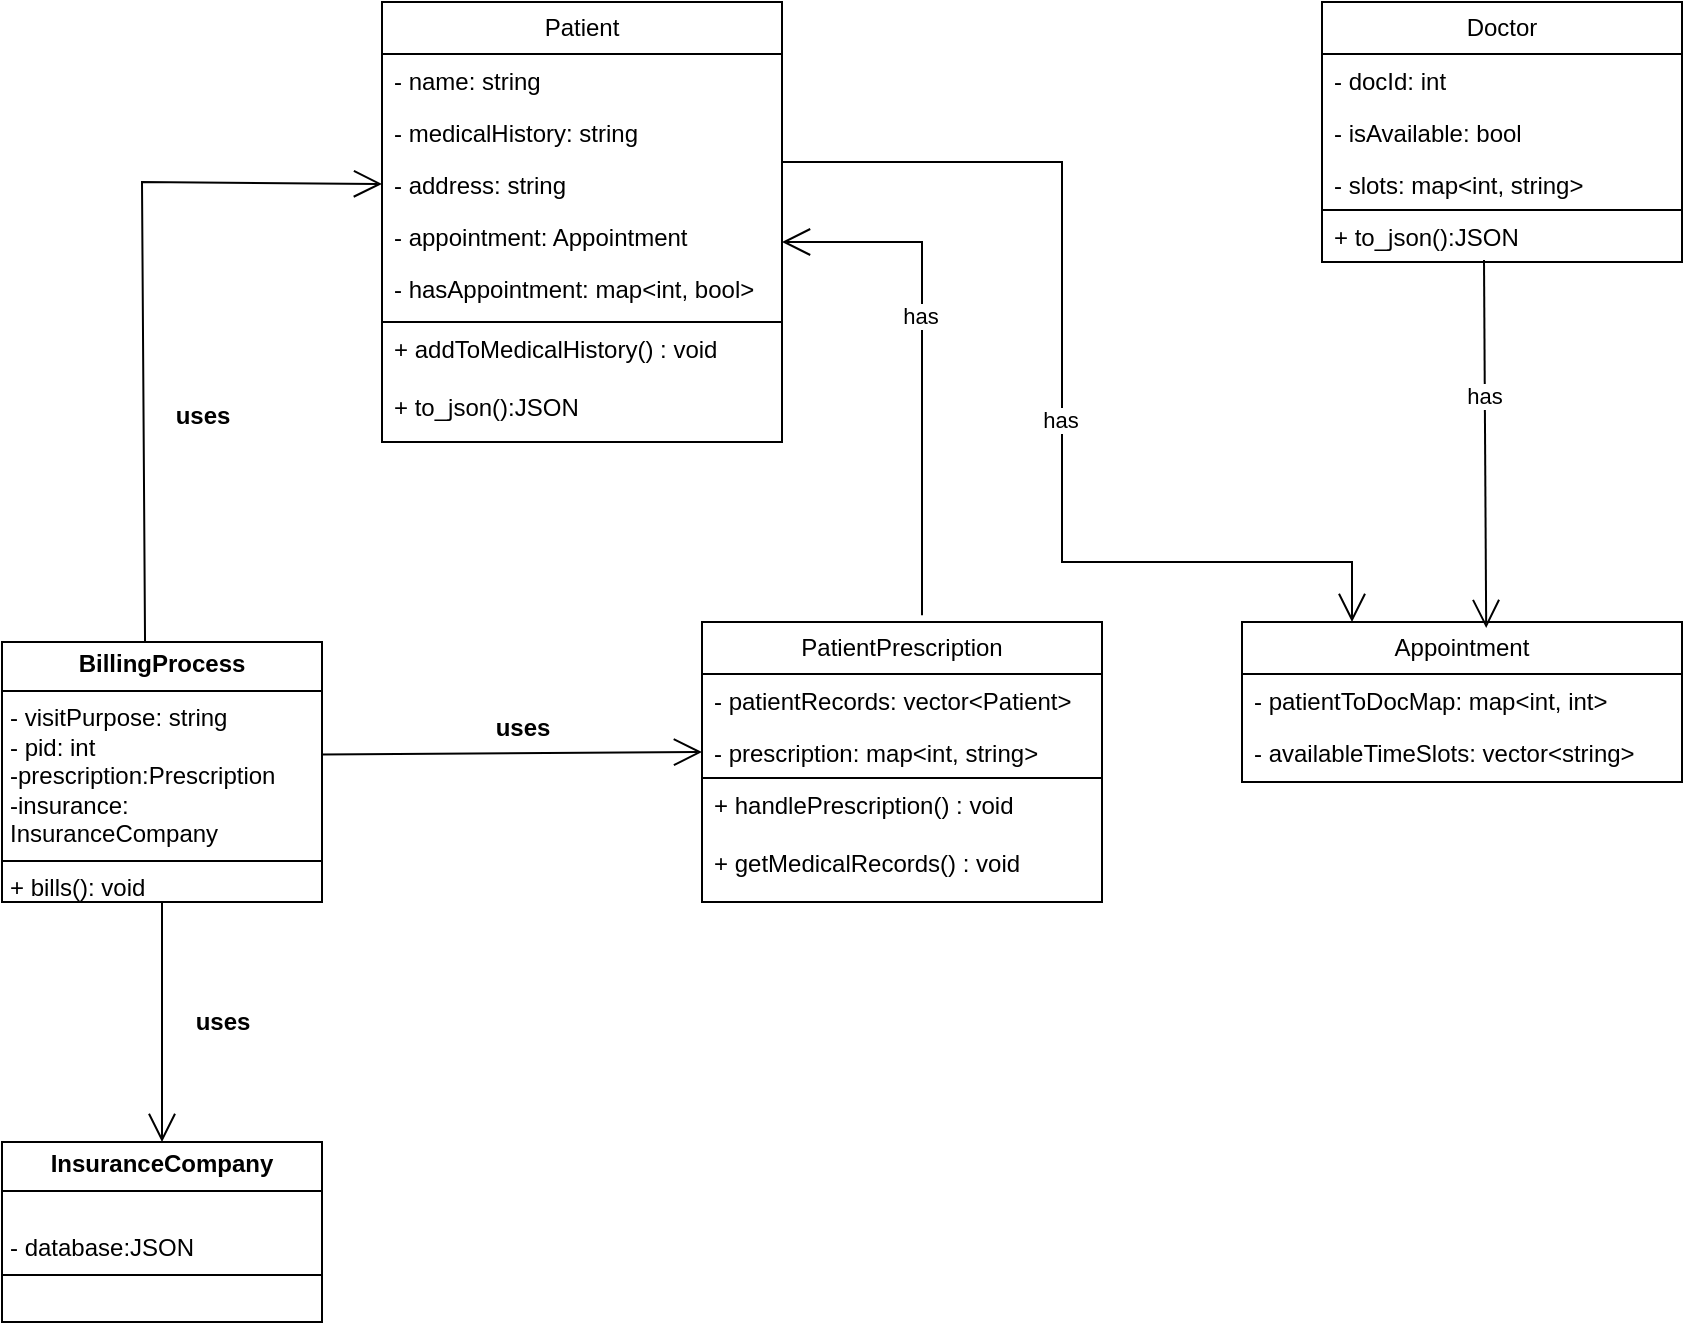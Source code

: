 <mxfile version="26.0.6" pages="3">
  <diagram name="Page-1" id="ZNGoWfoxRh6hzz2kLMLL">
    <mxGraphModel dx="2035" dy="764" grid="1" gridSize="10" guides="1" tooltips="1" connect="1" arrows="1" fold="1" page="1" pageScale="1" pageWidth="850" pageHeight="1100" math="0" shadow="0">
      <root>
        <mxCell id="0" />
        <mxCell id="1" parent="0" />
        <mxCell id="oqSm1qBfENjSBjhbsqZM-37" value="Patient" style="swimlane;fontStyle=0;childLayout=stackLayout;horizontal=1;startSize=26;fillColor=none;horizontalStack=0;resizeParent=1;resizeParentMax=0;resizeLast=0;collapsible=1;marginBottom=0;whiteSpace=wrap;html=1;swimlaneLine=1;" parent="1" vertex="1">
          <mxGeometry x="130" y="40" width="200" height="220" as="geometry" />
        </mxCell>
        <mxCell id="oqSm1qBfENjSBjhbsqZM-38" value="- name: string" style="text;strokeColor=none;fillColor=none;align=left;verticalAlign=top;spacingLeft=4;spacingRight=4;overflow=hidden;rotatable=0;points=[[0,0.5],[1,0.5]];portConstraint=eastwest;whiteSpace=wrap;html=1;" parent="oqSm1qBfENjSBjhbsqZM-37" vertex="1">
          <mxGeometry y="26" width="200" height="26" as="geometry" />
        </mxCell>
        <mxCell id="oqSm1qBfENjSBjhbsqZM-39" value="- medicalHistory: string " style="text;strokeColor=none;fillColor=none;align=left;verticalAlign=top;spacingLeft=4;spacingRight=4;overflow=hidden;rotatable=0;points=[[0,0.5],[1,0.5]];portConstraint=eastwest;whiteSpace=wrap;html=1;" parent="oqSm1qBfENjSBjhbsqZM-37" vertex="1">
          <mxGeometry y="52" width="200" height="26" as="geometry" />
        </mxCell>
        <mxCell id="oqSm1qBfENjSBjhbsqZM-40" value="- address: string" style="text;strokeColor=none;fillColor=none;align=left;verticalAlign=top;spacingLeft=4;spacingRight=4;overflow=hidden;rotatable=0;points=[[0,0.5],[1,0.5]];portConstraint=eastwest;whiteSpace=wrap;html=1;" parent="oqSm1qBfENjSBjhbsqZM-37" vertex="1">
          <mxGeometry y="78" width="200" height="26" as="geometry" />
        </mxCell>
        <mxCell id="oqSm1qBfENjSBjhbsqZM-41" value="- appointment: Appointment" style="text;strokeColor=none;fillColor=none;align=left;verticalAlign=top;spacingLeft=4;spacingRight=4;overflow=hidden;rotatable=0;points=[[0,0.5],[1,0.5]];portConstraint=eastwest;whiteSpace=wrap;html=1;" parent="oqSm1qBfENjSBjhbsqZM-37" vertex="1">
          <mxGeometry y="104" width="200" height="26" as="geometry" />
        </mxCell>
        <mxCell id="oqSm1qBfENjSBjhbsqZM-42" value="- hasAppointment: map&amp;lt;int, bool&amp;gt;" style="text;strokeColor=none;fillColor=none;align=left;verticalAlign=top;spacingLeft=4;spacingRight=4;overflow=hidden;rotatable=0;points=[[0,0.5],[1,0.5]];portConstraint=eastwest;whiteSpace=wrap;html=1;" parent="oqSm1qBfENjSBjhbsqZM-37" vertex="1">
          <mxGeometry y="130" width="200" height="30" as="geometry" />
        </mxCell>
        <mxCell id="oqSm1qBfENjSBjhbsqZM-44" value="&lt;div&gt;+ addToMedicalHistory() : void&lt;/div&gt;&lt;div&gt;&lt;br&gt;&lt;/div&gt;&lt;div&gt;+ to_json():JSON &lt;/div&gt;" style="text;align=left;verticalAlign=top;spacingLeft=4;spacingRight=4;overflow=hidden;rotatable=0;points=[[0,0.5],[1,0.5]];portConstraint=eastwest;whiteSpace=wrap;html=1;glass=0;rounded=0;strokeColor=default;shadow=0;perimeterSpacing=10;strokeWidth=1;" parent="oqSm1qBfENjSBjhbsqZM-37" vertex="1">
          <mxGeometry y="160" width="200" height="60" as="geometry" />
        </mxCell>
        <mxCell id="oqSm1qBfENjSBjhbsqZM-54" value="Doctor" style="swimlane;fontStyle=0;childLayout=stackLayout;horizontal=1;startSize=26;fillColor=none;horizontalStack=0;resizeParent=1;resizeParentMax=0;resizeLast=0;collapsible=1;marginBottom=0;whiteSpace=wrap;html=1;" parent="1" vertex="1">
          <mxGeometry x="600" y="40" width="180" height="130" as="geometry" />
        </mxCell>
        <mxCell id="oqSm1qBfENjSBjhbsqZM-55" value="- docId: int " style="text;strokeColor=none;fillColor=none;align=left;verticalAlign=top;spacingLeft=4;spacingRight=4;overflow=hidden;rotatable=0;points=[[0,0.5],[1,0.5]];portConstraint=eastwest;whiteSpace=wrap;html=1;" parent="oqSm1qBfENjSBjhbsqZM-54" vertex="1">
          <mxGeometry y="26" width="180" height="26" as="geometry" />
        </mxCell>
        <mxCell id="oqSm1qBfENjSBjhbsqZM-56" value="- isAvailable: bool" style="text;strokeColor=none;fillColor=none;align=left;verticalAlign=top;spacingLeft=4;spacingRight=4;overflow=hidden;rotatable=0;points=[[0,0.5],[1,0.5]];portConstraint=eastwest;whiteSpace=wrap;html=1;" parent="oqSm1qBfENjSBjhbsqZM-54" vertex="1">
          <mxGeometry y="52" width="180" height="26" as="geometry" />
        </mxCell>
        <mxCell id="oqSm1qBfENjSBjhbsqZM-58" value="- slots: map&amp;lt;int, string&amp;gt;" style="text;strokeColor=none;fillColor=none;align=left;verticalAlign=top;spacingLeft=4;spacingRight=4;overflow=hidden;rotatable=0;points=[[0,0.5],[1,0.5]];portConstraint=eastwest;whiteSpace=wrap;html=1;" parent="oqSm1qBfENjSBjhbsqZM-54" vertex="1">
          <mxGeometry y="78" width="180" height="26" as="geometry" />
        </mxCell>
        <mxCell id="oqSm1qBfENjSBjhbsqZM-57" value="+ to_json():JSON" style="text;strokeColor=default;fillColor=none;align=left;verticalAlign=top;spacingLeft=4;spacingRight=4;overflow=hidden;rotatable=0;points=[[0,0.5],[1,0.5]];portConstraint=eastwest;whiteSpace=wrap;html=1;" parent="oqSm1qBfENjSBjhbsqZM-54" vertex="1">
          <mxGeometry y="104" width="180" height="26" as="geometry" />
        </mxCell>
        <mxCell id="oqSm1qBfENjSBjhbsqZM-60" value="Appointment" style="swimlane;fontStyle=0;childLayout=stackLayout;horizontal=1;startSize=26;fillColor=none;horizontalStack=0;resizeParent=1;resizeParentMax=0;resizeLast=0;collapsible=1;marginBottom=0;whiteSpace=wrap;html=1;" parent="1" vertex="1">
          <mxGeometry x="560" y="350" width="220" height="80" as="geometry" />
        </mxCell>
        <mxCell id="oqSm1qBfENjSBjhbsqZM-61" value="- patientToDocMap: map&amp;lt;int, int&amp;gt;" style="text;strokeColor=none;fillColor=none;align=left;verticalAlign=top;spacingLeft=4;spacingRight=4;overflow=hidden;rotatable=0;points=[[0,0.5],[1,0.5]];portConstraint=eastwest;whiteSpace=wrap;html=1;" parent="oqSm1qBfENjSBjhbsqZM-60" vertex="1">
          <mxGeometry y="26" width="220" height="26" as="geometry" />
        </mxCell>
        <mxCell id="oqSm1qBfENjSBjhbsqZM-62" value="- availableTimeSlots: vector&amp;lt;string&amp;gt; " style="text;strokeColor=none;fillColor=none;align=left;verticalAlign=top;spacingLeft=4;spacingRight=4;overflow=hidden;rotatable=0;points=[[0,0.5],[1,0.5]];portConstraint=eastwest;whiteSpace=wrap;html=1;" parent="oqSm1qBfENjSBjhbsqZM-60" vertex="1">
          <mxGeometry y="52" width="220" height="28" as="geometry" />
        </mxCell>
        <mxCell id="oqSm1qBfENjSBjhbsqZM-66" value="PatientPrescription" style="swimlane;fontStyle=0;childLayout=stackLayout;horizontal=1;startSize=26;fillColor=none;horizontalStack=0;resizeParent=1;resizeParentMax=0;resizeLast=0;collapsible=1;marginBottom=0;whiteSpace=wrap;html=1;" parent="1" vertex="1">
          <mxGeometry x="290" y="350" width="200" height="140" as="geometry" />
        </mxCell>
        <mxCell id="oqSm1qBfENjSBjhbsqZM-67" value="- patientRecords: vector&amp;lt;Patient&amp;gt;" style="text;strokeColor=none;fillColor=none;align=left;verticalAlign=top;spacingLeft=4;spacingRight=4;overflow=hidden;rotatable=0;points=[[0,0.5],[1,0.5]];portConstraint=eastwest;whiteSpace=wrap;html=1;" parent="oqSm1qBfENjSBjhbsqZM-66" vertex="1">
          <mxGeometry y="26" width="200" height="26" as="geometry" />
        </mxCell>
        <mxCell id="oqSm1qBfENjSBjhbsqZM-68" value="- prescription: map&amp;lt;int, string&amp;gt; " style="text;strokeColor=none;fillColor=none;align=left;verticalAlign=top;spacingLeft=4;spacingRight=4;overflow=hidden;rotatable=0;points=[[0,0.5],[1,0.5]];portConstraint=eastwest;whiteSpace=wrap;html=1;gradientColor=none;" parent="oqSm1qBfENjSBjhbsqZM-66" vertex="1">
          <mxGeometry y="52" width="200" height="26" as="geometry" />
        </mxCell>
        <mxCell id="oqSm1qBfENjSBjhbsqZM-69" value="&lt;div&gt;+ handlePrescription() : void&lt;/div&gt;&lt;div&gt;&lt;br&gt;&lt;/div&gt;&lt;div&gt;+ getMedicalRecords() : void&lt;/div&gt;" style="text;strokeColor=default;fillColor=none;align=left;verticalAlign=top;spacingLeft=4;spacingRight=4;overflow=hidden;rotatable=0;points=[[0,0.5],[1,0.5]];portConstraint=eastwest;whiteSpace=wrap;html=1;perimeterSpacing=0;" parent="oqSm1qBfENjSBjhbsqZM-66" vertex="1">
          <mxGeometry y="78" width="200" height="62" as="geometry" />
        </mxCell>
        <mxCell id="Gzg3qo8LD2-1K09vFGF9-1" value="" style="endArrow=open;endFill=1;endSize=12;html=1;rounded=0;exitX=0.55;exitY=-0.024;exitDx=0;exitDy=0;exitPerimeter=0;" edge="1" parent="1" source="oqSm1qBfENjSBjhbsqZM-66">
          <mxGeometry width="160" relative="1" as="geometry">
            <mxPoint x="400" y="340" as="sourcePoint" />
            <mxPoint x="330" y="160" as="targetPoint" />
            <Array as="points">
              <mxPoint x="400" y="160" />
            </Array>
          </mxGeometry>
        </mxCell>
        <mxCell id="3rm_DF4jpdvNuFGMn9ys-1" value="has" style="edgeLabel;html=1;align=center;verticalAlign=middle;resizable=0;points=[];" vertex="1" connectable="0" parent="Gzg3qo8LD2-1K09vFGF9-1">
          <mxGeometry x="0.166" y="1" relative="1" as="geometry">
            <mxPoint as="offset" />
          </mxGeometry>
        </mxCell>
        <mxCell id="Gzg3qo8LD2-1K09vFGF9-2" value="" style="endArrow=open;endFill=1;endSize=12;html=1;rounded=0;entryX=0.25;entryY=0;entryDx=0;entryDy=0;" edge="1" parent="1" target="oqSm1qBfENjSBjhbsqZM-60">
          <mxGeometry width="160" relative="1" as="geometry">
            <mxPoint x="330" y="120" as="sourcePoint" />
            <mxPoint x="670" y="320" as="targetPoint" />
            <Array as="points">
              <mxPoint x="470" y="120" />
              <mxPoint x="470" y="320" />
              <mxPoint x="615" y="320" />
            </Array>
          </mxGeometry>
        </mxCell>
        <mxCell id="3rm_DF4jpdvNuFGMn9ys-2" value="has" style="edgeLabel;html=1;align=center;verticalAlign=middle;resizable=0;points=[];" vertex="1" connectable="0" parent="Gzg3qo8LD2-1K09vFGF9-2">
          <mxGeometry x="0.045" y="-1" relative="1" as="geometry">
            <mxPoint as="offset" />
          </mxGeometry>
        </mxCell>
        <mxCell id="Gzg3qo8LD2-1K09vFGF9-3" value="" style="endArrow=open;endFill=1;endSize=12;html=1;rounded=0;exitX=0.45;exitY=0.962;exitDx=0;exitDy=0;exitPerimeter=0;entryX=0.555;entryY=0.038;entryDx=0;entryDy=0;entryPerimeter=0;" edge="1" parent="1" source="oqSm1qBfENjSBjhbsqZM-57" target="oqSm1qBfENjSBjhbsqZM-60">
          <mxGeometry width="160" relative="1" as="geometry">
            <mxPoint x="684.95" y="180" as="sourcePoint" />
            <mxPoint x="695.05" y="362" as="targetPoint" />
            <Array as="points" />
          </mxGeometry>
        </mxCell>
        <mxCell id="3rm_DF4jpdvNuFGMn9ys-3" value="has" style="edgeLabel;html=1;align=center;verticalAlign=middle;resizable=0;points=[];" vertex="1" connectable="0" parent="Gzg3qo8LD2-1K09vFGF9-3">
          <mxGeometry x="-0.265" y="-1" relative="1" as="geometry">
            <mxPoint as="offset" />
          </mxGeometry>
        </mxCell>
        <mxCell id="Gzg3qo8LD2-1K09vFGF9-12" value="&lt;p style=&quot;margin:0px;margin-top:4px;text-align:center;&quot;&gt;&lt;b&gt;BillingProcess&lt;/b&gt;&lt;/p&gt;&lt;hr size=&quot;1&quot; style=&quot;border-style:solid;&quot;&gt;&lt;p style=&quot;margin:0px;margin-left:4px;&quot;&gt;- visitPurpose: string&lt;/p&gt;&lt;p style=&quot;margin:0px;margin-left:4px;&quot;&gt;- pid: int&lt;/p&gt;&lt;p style=&quot;margin:0px;margin-left:4px;&quot;&gt;-prescription:Prescription&lt;/p&gt;&lt;p style=&quot;margin:0px;margin-left:4px;&quot;&gt;-insurance: InsuranceCompany&lt;/p&gt;&lt;hr size=&quot;1&quot; style=&quot;border-style:solid;&quot;&gt;&lt;p style=&quot;margin:0px;margin-left:4px;&quot;&gt;+ bills(): void&lt;/p&gt;&lt;p style=&quot;margin:0px;margin-left:4px;&quot;&gt;+payment():void&lt;/p&gt;" style="verticalAlign=top;align=left;overflow=fill;html=1;whiteSpace=wrap;" vertex="1" parent="1">
          <mxGeometry x="-60" y="360" width="160" height="130" as="geometry" />
        </mxCell>
        <mxCell id="Gzg3qo8LD2-1K09vFGF9-15" value="&lt;p style=&quot;margin:0px;margin-top:4px;text-align:center;&quot;&gt;&lt;b&gt;InsuranceCompany&lt;/b&gt;&lt;/p&gt;&lt;hr size=&quot;1&quot; style=&quot;border-style:solid;&quot;&gt;&lt;p style=&quot;margin:0px;margin-left:4px;&quot;&gt;&lt;br&gt;&lt;/p&gt;&lt;p style=&quot;margin:0px;margin-left:4px;&quot;&gt;- database:JSON&lt;/p&gt;&lt;hr size=&quot;1&quot; style=&quot;border-style:solid;&quot;&gt;&lt;p style=&quot;margin:0px;margin-left:4px;&quot;&gt;&lt;br&gt;&lt;/p&gt;" style="verticalAlign=top;align=left;overflow=fill;html=1;whiteSpace=wrap;" vertex="1" parent="1">
          <mxGeometry x="-60" y="610" width="160" height="90" as="geometry" />
        </mxCell>
        <mxCell id="Gzg3qo8LD2-1K09vFGF9-16" value="" style="endArrow=open;endFill=1;endSize=12;html=1;rounded=0;exitX=0.5;exitY=1;exitDx=0;exitDy=0;entryX=0.5;entryY=0;entryDx=0;entryDy=0;" edge="1" parent="1" source="Gzg3qo8LD2-1K09vFGF9-12" target="Gzg3qo8LD2-1K09vFGF9-15">
          <mxGeometry width="160" relative="1" as="geometry">
            <mxPoint x="160" y="520" as="sourcePoint" />
            <mxPoint x="320" y="520" as="targetPoint" />
          </mxGeometry>
        </mxCell>
        <mxCell id="Gzg3qo8LD2-1K09vFGF9-13" value="" style="endArrow=open;endFill=1;endSize=12;html=1;rounded=0;exitX=0.447;exitY=-0.001;exitDx=0;exitDy=0;exitPerimeter=0;entryX=0;entryY=0.5;entryDx=0;entryDy=0;" edge="1" parent="1" source="Gzg3qo8LD2-1K09vFGF9-12" target="oqSm1qBfENjSBjhbsqZM-40">
          <mxGeometry width="160" relative="1" as="geometry">
            <mxPoint x="190" y="330" as="sourcePoint" />
            <mxPoint x="10" y="320" as="targetPoint" />
            <Array as="points">
              <mxPoint x="10" y="130" />
            </Array>
          </mxGeometry>
        </mxCell>
        <mxCell id="Gzg3qo8LD2-1K09vFGF9-14" value="" style="endArrow=open;endFill=1;endSize=12;html=1;rounded=0;exitX=0.998;exitY=0.433;exitDx=0;exitDy=0;entryX=0;entryY=0.5;entryDx=0;entryDy=0;exitPerimeter=0;" edge="1" parent="1" source="Gzg3qo8LD2-1K09vFGF9-12" target="oqSm1qBfENjSBjhbsqZM-68">
          <mxGeometry width="160" relative="1" as="geometry">
            <mxPoint x="210" y="430" as="sourcePoint" />
            <mxPoint x="370" y="430" as="targetPoint" />
          </mxGeometry>
        </mxCell>
        <mxCell id="Gzg3qo8LD2-1K09vFGF9-17" value="uses" style="text;align=center;fontStyle=1;verticalAlign=middle;spacingLeft=3;spacingRight=3;strokeColor=none;rotatable=0;points=[[0,0.5],[1,0.5]];portConstraint=eastwest;html=1;" vertex="1" parent="1">
          <mxGeometry x="160" y="390" width="80" height="26" as="geometry" />
        </mxCell>
        <mxCell id="Gzg3qo8LD2-1K09vFGF9-19" value="uses" style="text;align=center;fontStyle=1;verticalAlign=middle;spacingLeft=3;spacingRight=3;strokeColor=none;rotatable=0;points=[[0,0.5],[1,0.5]];portConstraint=eastwest;html=1;" vertex="1" parent="1">
          <mxGeometry x="10" y="537" width="80" height="26" as="geometry" />
        </mxCell>
        <mxCell id="Gzg3qo8LD2-1K09vFGF9-20" value="uses" style="text;align=center;fontStyle=1;verticalAlign=middle;spacingLeft=3;spacingRight=3;strokeColor=none;rotatable=0;points=[[0,0.5],[1,0.5]];portConstraint=eastwest;html=1;" vertex="1" parent="1">
          <mxGeometry y="234" width="80" height="26" as="geometry" />
        </mxCell>
      </root>
    </mxGraphModel>
  </diagram>
  <diagram id="tqGF2CU8vUFkiKra08qC" name="Page-2">
    <mxGraphModel dx="1115" dy="719" grid="1" gridSize="10" guides="1" tooltips="1" connect="1" arrows="1" fold="1" page="1" pageScale="1" pageWidth="827" pageHeight="1169" math="0" shadow="0">
      <root>
        <mxCell id="0" />
        <mxCell id="1" parent="0" />
        <mxCell id="OfgfndetDN0DiaI3BsAA-1" value="Patient" style="shape=umlActor;verticalLabelPosition=bottom;verticalAlign=top;html=1;outlineConnect=0;" vertex="1" parent="1">
          <mxGeometry x="370" y="840" width="30" height="60" as="geometry" />
        </mxCell>
        <mxCell id="OfgfndetDN0DiaI3BsAA-2" value="Automated Health Clinic Management System" style="swimlane;whiteSpace=wrap;html=1;" vertex="1" parent="1">
          <mxGeometry x="440" y="790" width="600" height="630" as="geometry" />
        </mxCell>
        <mxCell id="OfgfndetDN0DiaI3BsAA-3" value="&lt;font style=&quot;font-size: 20px;&quot;&gt;Register Patient&lt;br&gt;&lt;/font&gt;" style="ellipse;whiteSpace=wrap;html=1;" vertex="1" parent="OfgfndetDN0DiaI3BsAA-2">
          <mxGeometry x="10" y="45" width="140" height="70" as="geometry" />
        </mxCell>
        <mxCell id="OfgfndetDN0DiaI3BsAA-4" value="&lt;font style=&quot;font-size: 20px;&quot;&gt;Book Appointment&lt;br&gt;&lt;/font&gt;" style="ellipse;whiteSpace=wrap;html=1;" vertex="1" parent="OfgfndetDN0DiaI3BsAA-2">
          <mxGeometry x="115" y="200" width="140" height="70" as="geometry" />
        </mxCell>
        <mxCell id="OfgfndetDN0DiaI3BsAA-5" value="&lt;font style=&quot;font-size: 14px;&quot;&gt;&amp;lt;include&amp;gt;&lt;/font&gt;" style="endArrow=open;endSize=12;dashed=1;html=1;rounded=0;exitX=0.5;exitY=0;exitDx=0;exitDy=0;entryX=0.5;entryY=1;entryDx=0;entryDy=0;" edge="1" parent="OfgfndetDN0DiaI3BsAA-2" source="OfgfndetDN0DiaI3BsAA-4" target="OfgfndetDN0DiaI3BsAA-3">
          <mxGeometry width="160" relative="1" as="geometry">
            <mxPoint x="220" y="260" as="sourcePoint" />
            <mxPoint x="380" y="260" as="targetPoint" />
          </mxGeometry>
        </mxCell>
        <mxCell id="OfgfndetDN0DiaI3BsAA-6" value="&lt;div&gt;&lt;font style=&quot;font-size: 18px;&quot;&gt;View Medical History&lt;br&gt;&lt;/font&gt;&lt;/div&gt;" style="ellipse;whiteSpace=wrap;html=1;" vertex="1" parent="OfgfndetDN0DiaI3BsAA-2">
          <mxGeometry x="50" y="350" width="140" height="70" as="geometry" />
        </mxCell>
        <mxCell id="OfgfndetDN0DiaI3BsAA-7" value="&lt;font style=&quot;font-size: 14px;&quot;&gt;&amp;lt;extend&amp;gt;&lt;/font&gt;" style="endArrow=block;endSize=16;endFill=0;html=1;rounded=0;exitX=0.5;exitY=1;exitDx=0;exitDy=0;entryX=0.5;entryY=0;entryDx=0;entryDy=0;" edge="1" parent="OfgfndetDN0DiaI3BsAA-2" source="OfgfndetDN0DiaI3BsAA-4" target="OfgfndetDN0DiaI3BsAA-6">
          <mxGeometry x="0.181" y="4" width="160" relative="1" as="geometry">
            <mxPoint x="220" y="260" as="sourcePoint" />
            <mxPoint x="380" y="260" as="targetPoint" />
            <mxPoint as="offset" />
          </mxGeometry>
        </mxCell>
        <mxCell id="OfgfndetDN0DiaI3BsAA-8" value="&lt;font style=&quot;font-size: 14px;&quot;&gt;&amp;lt;include&amp;gt;&lt;/font&gt;" style="endArrow=open;endSize=12;dashed=1;html=1;rounded=0;exitX=0;exitY=0.5;exitDx=0;exitDy=0;entryX=1;entryY=0.5;entryDx=0;entryDy=0;" edge="1" parent="OfgfndetDN0DiaI3BsAA-2" source="OfgfndetDN0DiaI3BsAA-9" target="OfgfndetDN0DiaI3BsAA-4">
          <mxGeometry width="160" relative="1" as="geometry">
            <mxPoint x="230" y="255" as="sourcePoint" />
            <mxPoint x="230" y="210" as="targetPoint" />
          </mxGeometry>
        </mxCell>
        <mxCell id="OfgfndetDN0DiaI3BsAA-9" value="&lt;font style=&quot;font-size: 20px;&quot;&gt;Add Prescription&lt;br&gt;&lt;/font&gt;" style="ellipse;whiteSpace=wrap;html=1;" vertex="1" parent="OfgfndetDN0DiaI3BsAA-2">
          <mxGeometry x="430" y="200" width="140" height="70" as="geometry" />
        </mxCell>
        <mxCell id="OfgfndetDN0DiaI3BsAA-10" value="&lt;font style=&quot;font-size: 20px;&quot;&gt;Register Doctor&lt;br&gt;&lt;/font&gt;" style="ellipse;whiteSpace=wrap;html=1;" vertex="1" parent="OfgfndetDN0DiaI3BsAA-2">
          <mxGeometry x="445" y="45" width="140" height="70" as="geometry" />
        </mxCell>
        <mxCell id="OfgfndetDN0DiaI3BsAA-11" value="&lt;font style=&quot;font-size: 14px;&quot;&gt;&amp;lt;include&amp;gt;&lt;/font&gt;" style="endArrow=open;endSize=12;dashed=1;html=1;rounded=0;exitX=0.8;exitY=0.057;exitDx=0;exitDy=0;entryX=0;entryY=1;entryDx=0;entryDy=0;exitPerimeter=0;" edge="1" parent="OfgfndetDN0DiaI3BsAA-2" source="OfgfndetDN0DiaI3BsAA-4" target="OfgfndetDN0DiaI3BsAA-10">
          <mxGeometry x="-0.001" width="160" relative="1" as="geometry">
            <mxPoint x="130" y="220" as="sourcePoint" />
            <mxPoint x="130" y="125" as="targetPoint" />
            <mxPoint as="offset" />
          </mxGeometry>
        </mxCell>
        <mxCell id="OfgfndetDN0DiaI3BsAA-12" value="&lt;font style=&quot;font-size: 20px;&quot;&gt;Assign ID &lt;/font&gt;" style="ellipse;whiteSpace=wrap;html=1;" vertex="1" parent="OfgfndetDN0DiaI3BsAA-2">
          <mxGeometry x="235" y="45" width="140" height="70" as="geometry" />
        </mxCell>
        <mxCell id="OfgfndetDN0DiaI3BsAA-13" value="&lt;font style=&quot;font-size: 14px;&quot;&gt;&amp;lt;include&amp;gt;&lt;/font&gt;" style="endArrow=open;endSize=12;dashed=1;html=1;rounded=0;exitX=0;exitY=0.5;exitDx=0;exitDy=0;entryX=1;entryY=0.5;entryDx=0;entryDy=0;" edge="1" parent="OfgfndetDN0DiaI3BsAA-2" source="OfgfndetDN0DiaI3BsAA-12" target="OfgfndetDN0DiaI3BsAA-3">
          <mxGeometry width="160" relative="1" as="geometry">
            <mxPoint x="195" y="210" as="sourcePoint" />
            <mxPoint x="130" y="125" as="targetPoint" />
          </mxGeometry>
        </mxCell>
        <mxCell id="OfgfndetDN0DiaI3BsAA-14" value="&lt;font style=&quot;font-size: 14px;&quot;&gt;&amp;lt;include&amp;gt;&lt;/font&gt;" style="endArrow=open;endSize=12;dashed=1;html=1;rounded=0;entryX=0;entryY=0.5;entryDx=0;entryDy=0;exitX=1;exitY=0.5;exitDx=0;exitDy=0;" edge="1" parent="OfgfndetDN0DiaI3BsAA-2" source="OfgfndetDN0DiaI3BsAA-12" target="OfgfndetDN0DiaI3BsAA-10">
          <mxGeometry y="-10" width="160" relative="1" as="geometry">
            <mxPoint x="380" y="90" as="sourcePoint" />
            <mxPoint x="140" y="135" as="targetPoint" />
            <mxPoint as="offset" />
          </mxGeometry>
        </mxCell>
        <mxCell id="OfgfndetDN0DiaI3BsAA-15" value="&lt;font style=&quot;font-size: 20px;&quot;&gt;Make a bill&lt;br&gt;&lt;/font&gt;" style="ellipse;whiteSpace=wrap;html=1;" vertex="1" parent="OfgfndetDN0DiaI3BsAA-2">
          <mxGeometry x="430" y="350" width="140" height="70" as="geometry" />
        </mxCell>
        <mxCell id="OfgfndetDN0DiaI3BsAA-16" value="&lt;font style=&quot;font-size: 14px;&quot;&gt;&amp;lt;include&amp;gt;&lt;/font&gt;" style="endArrow=open;endSize=12;dashed=1;html=1;rounded=0;entryX=0.5;entryY=0;entryDx=0;entryDy=0;exitX=0.5;exitY=1;exitDx=0;exitDy=0;" edge="1" parent="OfgfndetDN0DiaI3BsAA-2" source="OfgfndetDN0DiaI3BsAA-9" target="OfgfndetDN0DiaI3BsAA-15">
          <mxGeometry width="160" relative="1" as="geometry">
            <mxPoint x="220" y="270" as="sourcePoint" />
            <mxPoint x="380" y="270" as="targetPoint" />
          </mxGeometry>
        </mxCell>
        <mxCell id="OfgfndetDN0DiaI3BsAA-17" value="&lt;font style=&quot;font-size: 18px;&quot;&gt;&amp;nbsp;Contact Insurance Company&lt;br&gt;&lt;/font&gt;" style="ellipse;whiteSpace=wrap;html=1;" vertex="1" parent="OfgfndetDN0DiaI3BsAA-2">
          <mxGeometry x="430" y="520" width="140" height="70" as="geometry" />
        </mxCell>
        <mxCell id="OfgfndetDN0DiaI3BsAA-18" value="&lt;font style=&quot;font-size: 14px;&quot;&gt;&amp;lt;extend&amp;gt;&lt;/font&gt;" style="endArrow=block;endSize=16;endFill=0;html=1;rounded=0;exitX=0.5;exitY=1;exitDx=0;exitDy=0;entryX=0.5;entryY=0;entryDx=0;entryDy=0;" edge="1" parent="OfgfndetDN0DiaI3BsAA-2" source="OfgfndetDN0DiaI3BsAA-15" target="OfgfndetDN0DiaI3BsAA-17">
          <mxGeometry width="160" relative="1" as="geometry">
            <mxPoint x="195" y="280" as="sourcePoint" />
            <mxPoint x="130" y="360" as="targetPoint" />
            <mxPoint as="offset" />
            <Array as="points" />
          </mxGeometry>
        </mxCell>
        <mxCell id="OfgfndetDN0DiaI3BsAA-19" value="&lt;font style=&quot;font-size: 17px;&quot;&gt;&amp;nbsp;Check Insurance Coverage &lt;/font&gt;" style="ellipse;whiteSpace=wrap;html=1;" vertex="1" parent="OfgfndetDN0DiaI3BsAA-2">
          <mxGeometry x="240" y="360" width="140" height="70" as="geometry" />
        </mxCell>
        <mxCell id="OfgfndetDN0DiaI3BsAA-20" value="&lt;font style=&quot;font-size: 14px;&quot;&gt;&amp;lt;extend&amp;gt;&lt;/font&gt;" style="endArrow=block;endSize=16;endFill=0;html=1;rounded=0;exitX=1;exitY=1;exitDx=0;exitDy=0;entryX=0;entryY=0;entryDx=0;entryDy=0;" edge="1" parent="OfgfndetDN0DiaI3BsAA-2" source="OfgfndetDN0DiaI3BsAA-4" target="OfgfndetDN0DiaI3BsAA-19">
          <mxGeometry width="160" relative="1" as="geometry">
            <mxPoint x="510" y="430" as="sourcePoint" />
            <mxPoint x="280" y="360" as="targetPoint" />
            <mxPoint as="offset" />
            <Array as="points" />
          </mxGeometry>
        </mxCell>
        <mxCell id="OfgfndetDN0DiaI3BsAA-21" value="" style="endArrow=none;html=1;edgeStyle=orthogonalEdgeStyle;rounded=0;exitX=0.5;exitY=0.5;exitDx=0;exitDy=0;exitPerimeter=0;" edge="1" parent="1" source="OfgfndetDN0DiaI3BsAA-1" target="OfgfndetDN0DiaI3BsAA-3">
          <mxGeometry relative="1" as="geometry">
            <mxPoint x="660" y="1060" as="sourcePoint" />
            <mxPoint x="440" y="880" as="targetPoint" />
          </mxGeometry>
        </mxCell>
        <mxCell id="OfgfndetDN0DiaI3BsAA-22" value="&lt;div&gt;Doctor&lt;/div&gt;" style="shape=umlActor;verticalLabelPosition=bottom;verticalAlign=top;html=1;outlineConnect=0;" vertex="1" parent="1">
          <mxGeometry x="1100" y="840" width="30" height="60" as="geometry" />
        </mxCell>
        <mxCell id="OfgfndetDN0DiaI3BsAA-23" value="" style="endArrow=none;html=1;edgeStyle=orthogonalEdgeStyle;rounded=0;exitX=1;exitY=0.5;exitDx=0;exitDy=0;entryX=0.5;entryY=0.5;entryDx=0;entryDy=0;entryPerimeter=0;" edge="1" parent="1" source="OfgfndetDN0DiaI3BsAA-10" target="OfgfndetDN0DiaI3BsAA-22">
          <mxGeometry relative="1" as="geometry">
            <mxPoint x="395" y="890" as="sourcePoint" />
            <mxPoint x="500" y="890" as="targetPoint" />
          </mxGeometry>
        </mxCell>
      </root>
    </mxGraphModel>
  </diagram>
  <diagram name="Page-2" id="36x85t0whoaI5DaMd3-o">
    <mxGraphModel dx="790" dy="509" grid="1" gridSize="10" guides="1" tooltips="1" connect="1" arrows="1" fold="1" page="1" pageScale="1" pageWidth="827" pageHeight="1169" math="0" shadow="0">
      <root>
        <mxCell id="0" />
        <mxCell id="1" parent="0" />
        <mxCell id="UEPqKy2h3TxMBaMvRayN-1" value="" style="shape=umlLifeline;perimeter=lifelinePerimeter;whiteSpace=wrap;html=1;container=1;dropTarget=0;collapsible=0;recursiveResize=0;outlineConnect=0;portConstraint=eastwest;newEdgeStyle={&quot;curved&quot;:0,&quot;rounded&quot;:0};participant=umlActor;" vertex="1" parent="1">
          <mxGeometry x="260" y="320" width="20" height="390" as="geometry" />
        </mxCell>
        <mxCell id="UEPqKy2h3TxMBaMvRayN-2" value="Insurance Company&amp;nbsp;" style="shape=umlLifeline;perimeter=lifelinePerimeter;whiteSpace=wrap;html=1;container=1;dropTarget=0;collapsible=0;recursiveResize=0;outlineConnect=0;portConstraint=eastwest;newEdgeStyle={&quot;curved&quot;:0,&quot;rounded&quot;:0};" vertex="1" parent="1">
          <mxGeometry x="640" y="320" width="100" height="370" as="geometry" />
        </mxCell>
        <mxCell id="UEPqKy2h3TxMBaMvRayN-3" value="BillingProcess" style="shape=umlLifeline;perimeter=lifelinePerimeter;whiteSpace=wrap;html=1;container=1;dropTarget=0;collapsible=0;recursiveResize=0;outlineConnect=0;portConstraint=eastwest;newEdgeStyle={&quot;curved&quot;:0,&quot;rounded&quot;:0};" vertex="1" parent="1">
          <mxGeometry x="413.5" y="320" width="100" height="390" as="geometry" />
        </mxCell>
        <mxCell id="UEPqKy2h3TxMBaMvRayN-4" value="" style="endArrow=open;endFill=1;endSize=12;html=1;rounded=0;" edge="1" parent="1">
          <mxGeometry width="160" relative="1" as="geometry">
            <mxPoint x="273.55" y="410" as="sourcePoint" />
            <mxPoint x="458.5" y="410" as="targetPoint" />
            <Array as="points">
              <mxPoint x="453.45" y="410" />
            </Array>
          </mxGeometry>
        </mxCell>
        <mxCell id="UEPqKy2h3TxMBaMvRayN-5" value="Patient ID, insurance status&lt;div&gt;purpose of visit&lt;/div&gt;" style="edgeLabel;html=1;align=center;verticalAlign=middle;resizable=0;points=[];" vertex="1" connectable="0" parent="UEPqKy2h3TxMBaMvRayN-4">
          <mxGeometry x="-0.127" y="1" relative="1" as="geometry">
            <mxPoint as="offset" />
          </mxGeometry>
        </mxCell>
        <mxCell id="UEPqKy2h3TxMBaMvRayN-7" value="condition" style="shape=umlFrame;whiteSpace=wrap;html=1;pointerEvents=0;" vertex="1" parent="1">
          <mxGeometry x="220" y="432" width="270" height="204" as="geometry" />
        </mxCell>
        <mxCell id="UEPqKy2h3TxMBaMvRayN-8" value="[purpose = doctor visit&lt;div&gt;&lt;span style=&quot;background-color: transparent; color: light-dark(rgb(0, 0, 0), rgb(255, 255, 255));&quot;&gt;&amp;amp;&amp;amp; public insurance]&lt;/span&gt;&lt;/div&gt;" style="text;html=1;align=center;verticalAlign=middle;resizable=0;points=[];autosize=1;strokeColor=none;fillColor=none;" vertex="1" parent="1">
          <mxGeometry x="280" y="445" width="140" height="40" as="geometry" />
        </mxCell>
        <mxCell id="UEPqKy2h3TxMBaMvRayN-9" value="" style="line;strokeWidth=1;fillColor=none;align=left;verticalAlign=middle;spacingTop=-1;spacingLeft=3;spacingRight=3;rotatable=0;labelPosition=right;points=[];portConstraint=eastwest;strokeColor=inherit;" vertex="1" parent="1">
          <mxGeometry x="220" y="530" width="270" height="8" as="geometry" />
        </mxCell>
        <mxCell id="UEPqKy2h3TxMBaMvRayN-10" value="" style="endArrow=open;endFill=1;endSize=12;html=1;rounded=0;" edge="1" parent="1" target="UEPqKy2h3TxMBaMvRayN-2">
          <mxGeometry width="160" relative="1" as="geometry">
            <mxPoint x="460" y="480" as="sourcePoint" />
            <mxPoint x="620" y="480" as="targetPoint" />
          </mxGeometry>
        </mxCell>
        <mxCell id="UEPqKy2h3TxMBaMvRayN-11" value="Bills the insurance&amp;nbsp;&lt;div&gt;company&amp;nbsp;&lt;/div&gt;" style="edgeLabel;html=1;align=center;verticalAlign=middle;resizable=0;points=[];" vertex="1" connectable="0" parent="UEPqKy2h3TxMBaMvRayN-10">
          <mxGeometry x="0.106" y="-2" relative="1" as="geometry">
            <mxPoint x="13" as="offset" />
          </mxGeometry>
        </mxCell>
        <mxCell id="UEPqKy2h3TxMBaMvRayN-12" value="[else]" style="text;html=1;align=center;verticalAlign=middle;resizable=0;points=[];autosize=1;strokeColor=none;fillColor=none;" vertex="1" parent="1">
          <mxGeometry x="270" y="538" width="50" height="30" as="geometry" />
        </mxCell>
        <mxCell id="UEPqKy2h3TxMBaMvRayN-15" value="" style="endArrow=open;endFill=1;endSize=12;html=1;rounded=0;" edge="1" parent="1" source="UEPqKy2h3TxMBaMvRayN-1">
          <mxGeometry width="160" relative="1" as="geometry">
            <mxPoint x="310" y="580" as="sourcePoint" />
            <mxPoint x="460" y="580" as="targetPoint" />
          </mxGeometry>
        </mxCell>
        <mxCell id="UEPqKy2h3TxMBaMvRayN-16" value="Payment&amp;nbsp;" style="edgeLabel;html=1;align=center;verticalAlign=middle;resizable=0;points=[];" vertex="1" connectable="0" parent="UEPqKy2h3TxMBaMvRayN-15">
          <mxGeometry x="-0.141" relative="1" as="geometry">
            <mxPoint as="offset" />
          </mxGeometry>
        </mxCell>
        <mxCell id="UEPqKy2h3TxMBaMvRayN-22" value="" style="html=1;points=[[0,0,0,0,5],[0,1,0,0,-5],[1,0,0,0,5],[1,1,0,0,-5]];perimeter=orthogonalPerimeter;outlineConnect=0;targetShapes=umlLifeline;portConstraint=eastwest;newEdgeStyle={&quot;curved&quot;:0,&quot;rounded&quot;:0};" vertex="1" parent="1">
          <mxGeometry x="458.5" y="410" width="10" height="70" as="geometry" />
        </mxCell>
      </root>
    </mxGraphModel>
  </diagram>
</mxfile>
